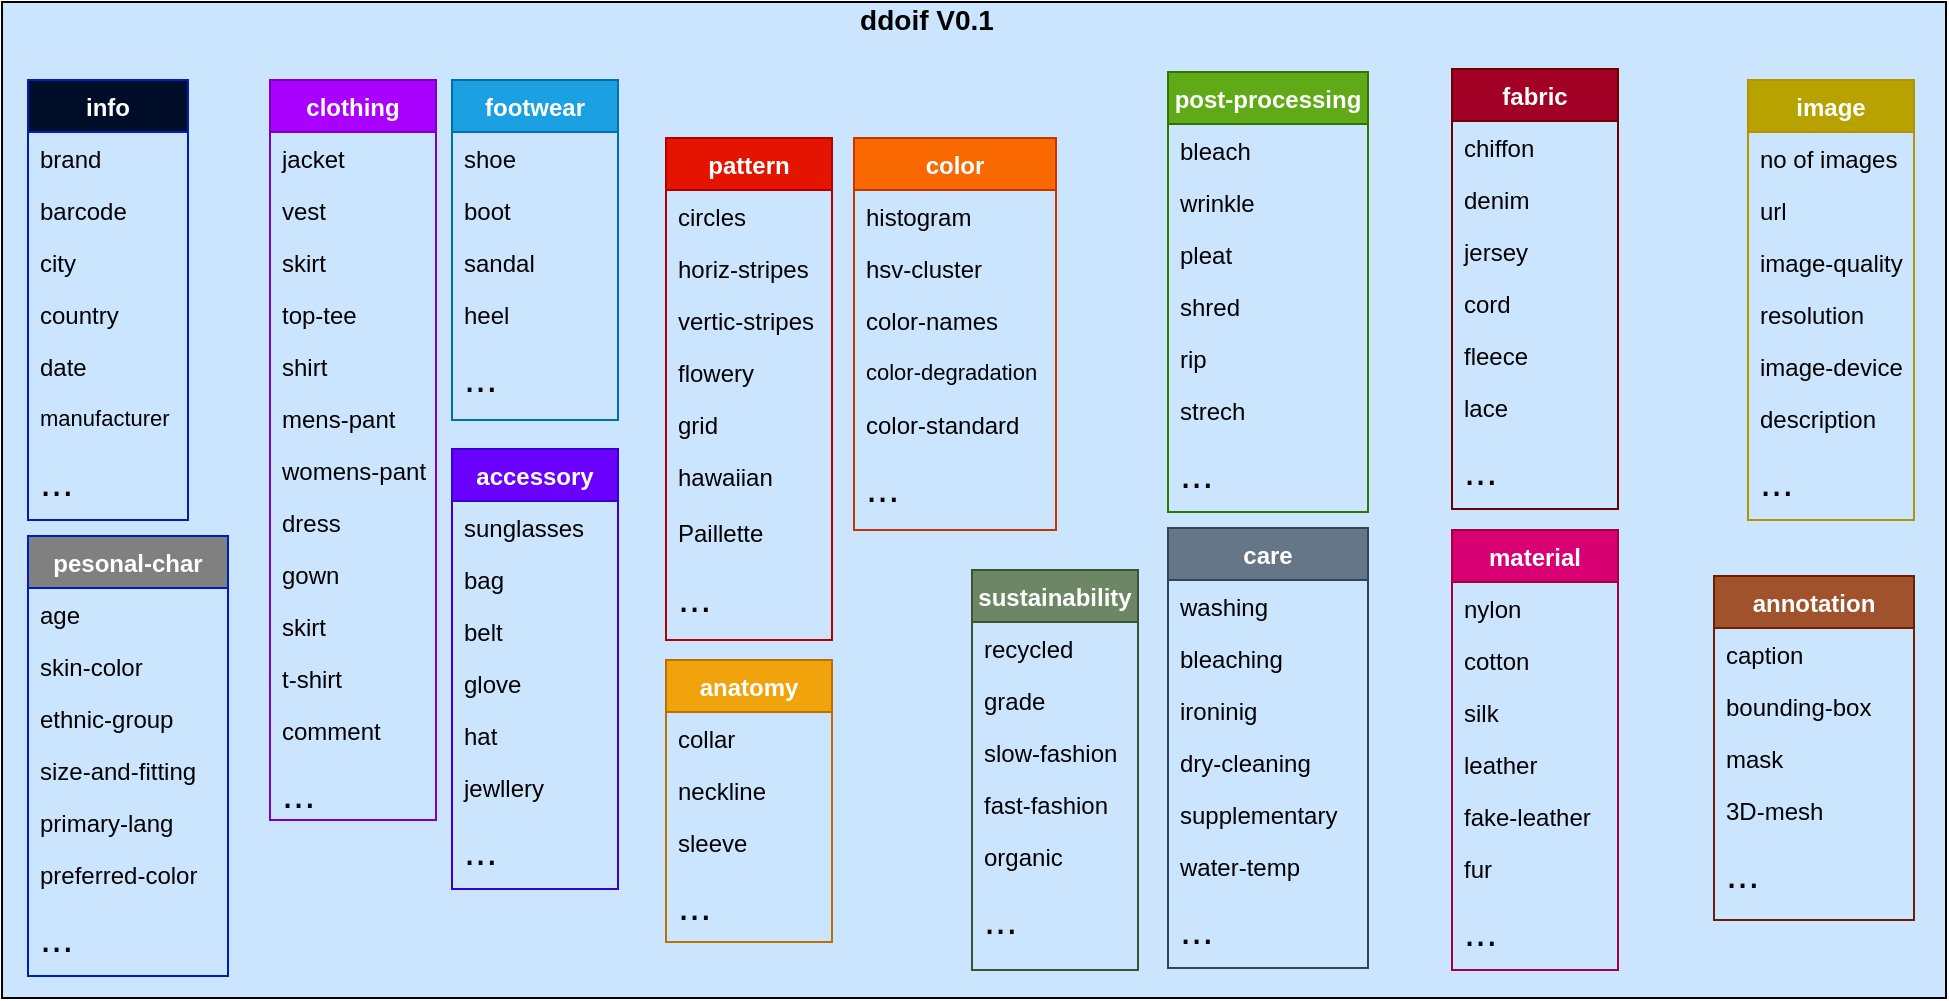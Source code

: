 <mxfile version="13.0.3" type="device"><diagram id="C5RBs43oDa-KdzZeNtuy" name="Page-1"><mxGraphModel dx="1422" dy="822" grid="1" gridSize="10" guides="1" tooltips="1" connect="1" arrows="1" fold="1" page="1" pageScale="1" pageWidth="980" pageHeight="500" math="0" shadow="0"><root><mxCell id="WIyWlLk6GJQsqaUBKTNV-0"/><mxCell id="WIyWlLk6GJQsqaUBKTNV-1" parent="WIyWlLk6GJQsqaUBKTNV-0"/><mxCell id="ynW5jeTb449rgKrsrFKq-4" value="" style="rounded=0;whiteSpace=wrap;html=1;fillColor=#CCE5FF;" parent="WIyWlLk6GJQsqaUBKTNV-1" vertex="1"><mxGeometry x="5" y="1" width="972" height="498" as="geometry"/></mxCell><mxCell id="Gt9GPdNHDZttLSlLsD_g-49" value="ddoif V0.1" style="text;html=1;strokeColor=none;fillColor=none;align=center;verticalAlign=middle;whiteSpace=wrap;rounded=0;fontSize=14;fontStyle=1" parent="WIyWlLk6GJQsqaUBKTNV-1" vertex="1"><mxGeometry x="403" width="129" height="20" as="geometry"/></mxCell><mxCell id="Gt9GPdNHDZttLSlLsD_g-95" value="pesonal-char" style="swimlane;fontStyle=1;align=center;verticalAlign=top;childLayout=stackLayout;horizontal=1;startSize=26;horizontalStack=0;resizeParent=1;resizeLast=0;collapsible=1;marginBottom=0;rounded=0;shadow=0;strokeWidth=1;fillColor=#808080;strokeColor=#001DBC;fontColor=#ffffff;" parent="WIyWlLk6GJQsqaUBKTNV-1" vertex="1"><mxGeometry x="18" y="268" width="100" height="220" as="geometry"><mxRectangle x="19" y="268" width="160" height="26" as="alternateBounds"/></mxGeometry></mxCell><mxCell id="Gt9GPdNHDZttLSlLsD_g-96" value="age" style="text;align=left;verticalAlign=top;spacingLeft=4;spacingRight=4;overflow=hidden;rotatable=0;points=[[0,0.5],[1,0.5]];portConstraint=eastwest;" parent="Gt9GPdNHDZttLSlLsD_g-95" vertex="1"><mxGeometry y="26" width="100" height="26" as="geometry"/></mxCell><mxCell id="Gt9GPdNHDZttLSlLsD_g-97" value="skin-color" style="text;align=left;verticalAlign=top;spacingLeft=4;spacingRight=4;overflow=hidden;rotatable=0;points=[[0,0.5],[1,0.5]];portConstraint=eastwest;rounded=0;shadow=0;html=0;" parent="Gt9GPdNHDZttLSlLsD_g-95" vertex="1"><mxGeometry y="52" width="100" height="26" as="geometry"/></mxCell><mxCell id="Gt9GPdNHDZttLSlLsD_g-98" value="ethnic-group" style="text;align=left;verticalAlign=top;spacingLeft=4;spacingRight=4;overflow=hidden;rotatable=0;points=[[0,0.5],[1,0.5]];portConstraint=eastwest;rounded=0;shadow=0;html=0;" parent="Gt9GPdNHDZttLSlLsD_g-95" vertex="1"><mxGeometry y="78" width="100" height="26" as="geometry"/></mxCell><mxCell id="Gt9GPdNHDZttLSlLsD_g-99" value="size-and-fitting" style="text;align=left;verticalAlign=top;spacingLeft=4;spacingRight=4;overflow=hidden;rotatable=0;points=[[0,0.5],[1,0.5]];portConstraint=eastwest;" parent="Gt9GPdNHDZttLSlLsD_g-95" vertex="1"><mxGeometry y="104" width="100" height="26" as="geometry"/></mxCell><mxCell id="Gt9GPdNHDZttLSlLsD_g-100" value="primary-lang" style="text;align=left;verticalAlign=top;spacingLeft=4;spacingRight=4;overflow=hidden;rotatable=0;points=[[0,0.5],[1,0.5]];portConstraint=eastwest;" parent="Gt9GPdNHDZttLSlLsD_g-95" vertex="1"><mxGeometry y="130" width="100" height="26" as="geometry"/></mxCell><mxCell id="Gt9GPdNHDZttLSlLsD_g-101" value="preferred-color" style="text;align=left;verticalAlign=top;spacingLeft=4;spacingRight=4;overflow=hidden;rotatable=0;points=[[0,0.5],[1,0.5]];portConstraint=eastwest;" parent="Gt9GPdNHDZttLSlLsD_g-95" vertex="1"><mxGeometry y="156" width="100" height="26" as="geometry"/></mxCell><mxCell id="Gt9GPdNHDZttLSlLsD_g-102" value="..." style="text;align=left;verticalAlign=top;spacingLeft=4;spacingRight=4;overflow=hidden;rotatable=0;points=[[0,0.5],[1,0.5]];portConstraint=eastwest;fontSize=20;" parent="Gt9GPdNHDZttLSlLsD_g-95" vertex="1"><mxGeometry y="182" width="100" height="26" as="geometry"/></mxCell><mxCell id="zkfFHV4jXpPFQw0GAbJ--0" value="info" style="swimlane;fontStyle=1;align=center;verticalAlign=top;childLayout=stackLayout;horizontal=1;startSize=26;horizontalStack=0;resizeParent=1;resizeLast=0;collapsible=1;marginBottom=0;rounded=0;shadow=0;strokeWidth=1;swimlaneFillColor=none;fillColor=#000D29;strokeColor=#001DBC;fontColor=#ffffff;" parent="WIyWlLk6GJQsqaUBKTNV-1" vertex="1"><mxGeometry x="18" y="40" width="80" height="220" as="geometry"><mxRectangle x="39" y="40" width="160" height="26" as="alternateBounds"/></mxGeometry></mxCell><mxCell id="zkfFHV4jXpPFQw0GAbJ--1" value="brand&#10;" style="text;align=left;verticalAlign=top;spacingLeft=4;spacingRight=4;overflow=hidden;rotatable=0;points=[[0,0.5],[1,0.5]];portConstraint=eastwest;" parent="zkfFHV4jXpPFQw0GAbJ--0" vertex="1"><mxGeometry y="26" width="80" height="26" as="geometry"/></mxCell><mxCell id="zkfFHV4jXpPFQw0GAbJ--2" value="barcode" style="text;align=left;verticalAlign=top;spacingLeft=4;spacingRight=4;overflow=hidden;rotatable=0;points=[[0,0.5],[1,0.5]];portConstraint=eastwest;rounded=0;shadow=0;html=0;strokeColor=none;" parent="zkfFHV4jXpPFQw0GAbJ--0" vertex="1"><mxGeometry y="52" width="80" height="26" as="geometry"/></mxCell><mxCell id="zkfFHV4jXpPFQw0GAbJ--3" value="city" style="text;align=left;verticalAlign=top;spacingLeft=4;spacingRight=4;overflow=hidden;rotatable=0;points=[[0,0.5],[1,0.5]];portConstraint=eastwest;rounded=0;shadow=0;html=0;" parent="zkfFHV4jXpPFQw0GAbJ--0" vertex="1"><mxGeometry y="78" width="80" height="26" as="geometry"/></mxCell><mxCell id="zkfFHV4jXpPFQw0GAbJ--5" value="country&#10;" style="text;align=left;verticalAlign=top;spacingLeft=4;spacingRight=4;overflow=hidden;rotatable=0;points=[[0,0.5],[1,0.5]];portConstraint=eastwest;" parent="zkfFHV4jXpPFQw0GAbJ--0" vertex="1"><mxGeometry y="104" width="80" height="26" as="geometry"/></mxCell><mxCell id="Gt9GPdNHDZttLSlLsD_g-5" value="date" style="text;align=left;verticalAlign=top;spacingLeft=4;spacingRight=4;overflow=hidden;rotatable=0;points=[[0,0.5],[1,0.5]];portConstraint=eastwest;" parent="zkfFHV4jXpPFQw0GAbJ--0" vertex="1"><mxGeometry y="130" width="80" height="26" as="geometry"/></mxCell><mxCell id="Gt9GPdNHDZttLSlLsD_g-14" value="manufacturer" style="text;align=left;verticalAlign=top;spacingLeft=4;spacingRight=4;overflow=hidden;rotatable=0;points=[[0,0.5],[1,0.5]];portConstraint=eastwest;fontSize=11;" parent="zkfFHV4jXpPFQw0GAbJ--0" vertex="1"><mxGeometry y="156" width="80" height="26" as="geometry"/></mxCell><mxCell id="Gt9GPdNHDZttLSlLsD_g-6" value="..." style="text;align=left;verticalAlign=top;spacingLeft=4;spacingRight=4;overflow=hidden;rotatable=0;points=[[0,0.5],[1,0.5]];portConstraint=eastwest;fontSize=20;" parent="zkfFHV4jXpPFQw0GAbJ--0" vertex="1"><mxGeometry y="182" width="80" height="28" as="geometry"/></mxCell><mxCell id="Gt9GPdNHDZttLSlLsD_g-32" value="pattern" style="swimlane;fontStyle=1;align=center;verticalAlign=top;childLayout=stackLayout;horizontal=1;startSize=26;horizontalStack=0;resizeParent=1;resizeLast=0;collapsible=1;marginBottom=0;rounded=0;shadow=0;strokeWidth=1;fillColor=#e51400;strokeColor=#B20000;fontColor=#ffffff;" parent="WIyWlLk6GJQsqaUBKTNV-1" vertex="1"><mxGeometry x="337" y="69" width="83" height="251" as="geometry"><mxRectangle x="230" y="140" width="160" height="26" as="alternateBounds"/></mxGeometry></mxCell><mxCell id="Gt9GPdNHDZttLSlLsD_g-33" value="circles" style="text;align=left;verticalAlign=top;spacingLeft=4;spacingRight=4;overflow=hidden;rotatable=0;points=[[0,0.5],[1,0.5]];portConstraint=eastwest;" parent="Gt9GPdNHDZttLSlLsD_g-32" vertex="1"><mxGeometry y="26" width="83" height="26" as="geometry"/></mxCell><mxCell id="Gt9GPdNHDZttLSlLsD_g-34" value="horiz-stripes" style="text;align=left;verticalAlign=top;spacingLeft=4;spacingRight=4;overflow=hidden;rotatable=0;points=[[0,0.5],[1,0.5]];portConstraint=eastwest;rounded=0;shadow=0;html=0;" parent="Gt9GPdNHDZttLSlLsD_g-32" vertex="1"><mxGeometry y="52" width="83" height="26" as="geometry"/></mxCell><mxCell id="Gt9GPdNHDZttLSlLsD_g-35" value="vertic-stripes" style="text;align=left;verticalAlign=top;spacingLeft=4;spacingRight=4;overflow=hidden;rotatable=0;points=[[0,0.5],[1,0.5]];portConstraint=eastwest;rounded=0;shadow=0;html=0;" parent="Gt9GPdNHDZttLSlLsD_g-32" vertex="1"><mxGeometry y="78" width="83" height="26" as="geometry"/></mxCell><mxCell id="Gt9GPdNHDZttLSlLsD_g-36" value="flowery" style="text;align=left;verticalAlign=top;spacingLeft=4;spacingRight=4;overflow=hidden;rotatable=0;points=[[0,0.5],[1,0.5]];portConstraint=eastwest;" parent="Gt9GPdNHDZttLSlLsD_g-32" vertex="1"><mxGeometry y="104" width="83" height="26" as="geometry"/></mxCell><mxCell id="Gt9GPdNHDZttLSlLsD_g-37" value="grid" style="text;align=left;verticalAlign=top;spacingLeft=4;spacingRight=4;overflow=hidden;rotatable=0;points=[[0,0.5],[1,0.5]];portConstraint=eastwest;" parent="Gt9GPdNHDZttLSlLsD_g-32" vertex="1"><mxGeometry y="130" width="83" height="26" as="geometry"/></mxCell><mxCell id="Gt9GPdNHDZttLSlLsD_g-38" value="hawaiian" style="text;align=left;verticalAlign=top;spacingLeft=4;spacingRight=4;overflow=hidden;rotatable=0;points=[[0,0.5],[1,0.5]];portConstraint=eastwest;" parent="Gt9GPdNHDZttLSlLsD_g-32" vertex="1"><mxGeometry y="156" width="83" height="26" as="geometry"/></mxCell><mxCell id="Gt9GPdNHDZttLSlLsD_g-16" value="footwear" style="swimlane;fontStyle=1;align=center;verticalAlign=top;childLayout=stackLayout;horizontal=1;startSize=26;horizontalStack=0;resizeParent=1;resizeLast=0;collapsible=1;marginBottom=0;rounded=0;shadow=0;strokeWidth=1;fillColor=#1ba1e2;strokeColor=#006EAF;fontColor=#ffffff;" parent="WIyWlLk6GJQsqaUBKTNV-1" vertex="1"><mxGeometry x="230" y="40" width="83" height="170" as="geometry"><mxRectangle x="230" y="140" width="160" height="26" as="alternateBounds"/></mxGeometry></mxCell><mxCell id="Gt9GPdNHDZttLSlLsD_g-17" value="shoe" style="text;align=left;verticalAlign=top;spacingLeft=4;spacingRight=4;overflow=hidden;rotatable=0;points=[[0,0.5],[1,0.5]];portConstraint=eastwest;" parent="Gt9GPdNHDZttLSlLsD_g-16" vertex="1"><mxGeometry y="26" width="83" height="26" as="geometry"/></mxCell><mxCell id="Gt9GPdNHDZttLSlLsD_g-18" value="boot" style="text;align=left;verticalAlign=top;spacingLeft=4;spacingRight=4;overflow=hidden;rotatable=0;points=[[0,0.5],[1,0.5]];portConstraint=eastwest;rounded=0;shadow=0;html=0;" parent="Gt9GPdNHDZttLSlLsD_g-16" vertex="1"><mxGeometry y="52" width="83" height="26" as="geometry"/></mxCell><mxCell id="Gt9GPdNHDZttLSlLsD_g-19" value="sandal" style="text;align=left;verticalAlign=top;spacingLeft=4;spacingRight=4;overflow=hidden;rotatable=0;points=[[0,0.5],[1,0.5]];portConstraint=eastwest;rounded=0;shadow=0;html=0;" parent="Gt9GPdNHDZttLSlLsD_g-16" vertex="1"><mxGeometry y="78" width="83" height="26" as="geometry"/></mxCell><mxCell id="Gt9GPdNHDZttLSlLsD_g-20" value="heel" style="text;align=left;verticalAlign=top;spacingLeft=4;spacingRight=4;overflow=hidden;rotatable=0;points=[[0,0.5],[1,0.5]];portConstraint=eastwest;" parent="Gt9GPdNHDZttLSlLsD_g-16" vertex="1"><mxGeometry y="104" width="83" height="26" as="geometry"/></mxCell><mxCell id="2mEnBLQHqR4KEBJ3Nuyk-10" value="..." style="text;align=left;verticalAlign=top;spacingLeft=4;spacingRight=4;overflow=hidden;rotatable=0;points=[[0,0.5],[1,0.5]];portConstraint=eastwest;fontSize=20;" vertex="1" parent="Gt9GPdNHDZttLSlLsD_g-16"><mxGeometry y="130" width="83" height="22" as="geometry"/></mxCell><mxCell id="Gt9GPdNHDZttLSlLsD_g-71" value="image" style="swimlane;fontStyle=1;align=center;verticalAlign=top;childLayout=stackLayout;horizontal=1;startSize=26;horizontalStack=0;resizeParent=1;resizeLast=0;collapsible=1;marginBottom=0;rounded=0;shadow=0;strokeWidth=1;fillColor=#B8A200;strokeColor=#B09500;fontColor=#ffffff;" parent="WIyWlLk6GJQsqaUBKTNV-1" vertex="1"><mxGeometry x="878" y="40" width="83" height="220" as="geometry"><mxRectangle x="340" y="268" width="160" height="26" as="alternateBounds"/></mxGeometry></mxCell><mxCell id="Gt9GPdNHDZttLSlLsD_g-72" value="no of images" style="text;align=left;verticalAlign=top;spacingLeft=4;spacingRight=4;overflow=hidden;rotatable=0;points=[[0,0.5],[1,0.5]];portConstraint=eastwest;" parent="Gt9GPdNHDZttLSlLsD_g-71" vertex="1"><mxGeometry y="26" width="83" height="26" as="geometry"/></mxCell><mxCell id="Gt9GPdNHDZttLSlLsD_g-73" value="url" style="text;align=left;verticalAlign=top;spacingLeft=4;spacingRight=4;overflow=hidden;rotatable=0;points=[[0,0.5],[1,0.5]];portConstraint=eastwest;rounded=0;shadow=0;html=0;" parent="Gt9GPdNHDZttLSlLsD_g-71" vertex="1"><mxGeometry y="52" width="83" height="26" as="geometry"/></mxCell><mxCell id="Gt9GPdNHDZttLSlLsD_g-74" value="image-quality" style="text;align=left;verticalAlign=top;spacingLeft=4;spacingRight=4;overflow=hidden;rotatable=0;points=[[0,0.5],[1,0.5]];portConstraint=eastwest;rounded=0;shadow=0;html=0;" parent="Gt9GPdNHDZttLSlLsD_g-71" vertex="1"><mxGeometry y="78" width="83" height="26" as="geometry"/></mxCell><mxCell id="Gt9GPdNHDZttLSlLsD_g-75" value="resolution" style="text;align=left;verticalAlign=top;spacingLeft=4;spacingRight=4;overflow=hidden;rotatable=0;points=[[0,0.5],[1,0.5]];portConstraint=eastwest;" parent="Gt9GPdNHDZttLSlLsD_g-71" vertex="1"><mxGeometry y="104" width="83" height="26" as="geometry"/></mxCell><mxCell id="Gt9GPdNHDZttLSlLsD_g-76" value="image-device" style="text;align=left;verticalAlign=top;spacingLeft=4;spacingRight=4;overflow=hidden;rotatable=0;points=[[0,0.5],[1,0.5]];portConstraint=eastwest;" parent="Gt9GPdNHDZttLSlLsD_g-71" vertex="1"><mxGeometry y="130" width="83" height="26" as="geometry"/></mxCell><mxCell id="Gt9GPdNHDZttLSlLsD_g-77" value="description" style="text;align=left;verticalAlign=top;spacingLeft=4;spacingRight=4;overflow=hidden;rotatable=0;points=[[0,0.5],[1,0.5]];portConstraint=eastwest;" parent="Gt9GPdNHDZttLSlLsD_g-71" vertex="1"><mxGeometry y="156" width="83" height="26" as="geometry"/></mxCell><mxCell id="Gt9GPdNHDZttLSlLsD_g-78" value="..." style="text;align=left;verticalAlign=top;spacingLeft=4;spacingRight=4;overflow=hidden;rotatable=0;points=[[0,0.5],[1,0.5]];portConstraint=eastwest;fontSize=20;" parent="Gt9GPdNHDZttLSlLsD_g-71" vertex="1"><mxGeometry y="182" width="83" height="26" as="geometry"/></mxCell><mxCell id="s0w856ZKBZLOrA0o3hVU-13" value="clothing" style="swimlane;fontStyle=1;align=center;verticalAlign=top;childLayout=stackLayout;horizontal=1;startSize=26;horizontalStack=0;resizeParent=1;resizeLast=0;collapsible=1;marginBottom=0;rounded=0;shadow=0;strokeWidth=1;fillColor=#aa00ff;strokeColor=#7700CC;fontColor=#ffffff;" parent="WIyWlLk6GJQsqaUBKTNV-1" vertex="1"><mxGeometry x="139" y="40" width="83" height="370" as="geometry"><mxRectangle x="140" y="40" width="160" height="26" as="alternateBounds"/></mxGeometry></mxCell><mxCell id="s0w856ZKBZLOrA0o3hVU-14" value="jacket" style="text;align=left;verticalAlign=top;spacingLeft=4;spacingRight=4;overflow=hidden;rotatable=0;points=[[0,0.5],[1,0.5]];portConstraint=eastwest;" parent="s0w856ZKBZLOrA0o3hVU-13" vertex="1"><mxGeometry y="26" width="83" height="26" as="geometry"/></mxCell><mxCell id="s0w856ZKBZLOrA0o3hVU-15" value="vest" style="text;align=left;verticalAlign=top;spacingLeft=4;spacingRight=4;overflow=hidden;rotatable=0;points=[[0,0.5],[1,0.5]];portConstraint=eastwest;rounded=0;shadow=0;html=0;" parent="s0w856ZKBZLOrA0o3hVU-13" vertex="1"><mxGeometry y="52" width="83" height="26" as="geometry"/></mxCell><mxCell id="s0w856ZKBZLOrA0o3hVU-16" value="skirt" style="text;align=left;verticalAlign=top;spacingLeft=4;spacingRight=4;overflow=hidden;rotatable=0;points=[[0,0.5],[1,0.5]];portConstraint=eastwest;rounded=0;shadow=0;html=0;" parent="s0w856ZKBZLOrA0o3hVU-13" vertex="1"><mxGeometry y="78" width="83" height="26" as="geometry"/></mxCell><mxCell id="s0w856ZKBZLOrA0o3hVU-17" value="top-tee" style="text;align=left;verticalAlign=top;spacingLeft=4;spacingRight=4;overflow=hidden;rotatable=0;points=[[0,0.5],[1,0.5]];portConstraint=eastwest;" parent="s0w856ZKBZLOrA0o3hVU-13" vertex="1"><mxGeometry y="104" width="83" height="26" as="geometry"/></mxCell><mxCell id="s0w856ZKBZLOrA0o3hVU-18" value="shirt" style="text;align=left;verticalAlign=top;spacingLeft=4;spacingRight=4;overflow=hidden;rotatable=0;points=[[0,0.5],[1,0.5]];portConstraint=eastwest;" parent="s0w856ZKBZLOrA0o3hVU-13" vertex="1"><mxGeometry y="130" width="83" height="26" as="geometry"/></mxCell><mxCell id="s0w856ZKBZLOrA0o3hVU-19" value="mens-pant" style="text;align=left;verticalAlign=top;spacingLeft=4;spacingRight=4;overflow=hidden;rotatable=0;points=[[0,0.5],[1,0.5]];portConstraint=eastwest;" parent="s0w856ZKBZLOrA0o3hVU-13" vertex="1"><mxGeometry y="156" width="83" height="26" as="geometry"/></mxCell><mxCell id="s0w856ZKBZLOrA0o3hVU-20" value="womens-pant" style="text;align=left;verticalAlign=top;spacingLeft=4;spacingRight=4;overflow=hidden;rotatable=0;points=[[0,0.5],[1,0.5]];portConstraint=eastwest;" parent="s0w856ZKBZLOrA0o3hVU-13" vertex="1"><mxGeometry y="182" width="83" height="26" as="geometry"/></mxCell><mxCell id="s0w856ZKBZLOrA0o3hVU-21" value="dress" style="text;align=left;verticalAlign=top;spacingLeft=4;spacingRight=4;overflow=hidden;rotatable=0;points=[[0,0.5],[1,0.5]];portConstraint=eastwest;" parent="s0w856ZKBZLOrA0o3hVU-13" vertex="1"><mxGeometry y="208" width="83" height="26" as="geometry"/></mxCell><mxCell id="s0w856ZKBZLOrA0o3hVU-22" value="gown&#10;" style="text;align=left;verticalAlign=top;spacingLeft=4;spacingRight=4;overflow=hidden;rotatable=0;points=[[0,0.5],[1,0.5]];portConstraint=eastwest;rounded=0;shadow=0;html=0;" parent="s0w856ZKBZLOrA0o3hVU-13" vertex="1"><mxGeometry y="234" width="83" height="26" as="geometry"/></mxCell><mxCell id="s0w856ZKBZLOrA0o3hVU-23" value="skirt" style="text;align=left;verticalAlign=top;spacingLeft=4;spacingRight=4;overflow=hidden;rotatable=0;points=[[0,0.5],[1,0.5]];portConstraint=eastwest;rounded=0;shadow=0;html=0;" parent="s0w856ZKBZLOrA0o3hVU-13" vertex="1"><mxGeometry y="260" width="83" height="26" as="geometry"/></mxCell><mxCell id="s0w856ZKBZLOrA0o3hVU-24" value="t-shirt" style="text;align=left;verticalAlign=top;spacingLeft=4;spacingRight=4;overflow=hidden;rotatable=0;points=[[0,0.5],[1,0.5]];portConstraint=eastwest;" parent="s0w856ZKBZLOrA0o3hVU-13" vertex="1"><mxGeometry y="286" width="83" height="26" as="geometry"/></mxCell><mxCell id="s0w856ZKBZLOrA0o3hVU-25" value="comment" style="text;align=left;verticalAlign=top;spacingLeft=4;spacingRight=4;overflow=hidden;rotatable=0;points=[[0,0.5],[1,0.5]];portConstraint=eastwest;" parent="s0w856ZKBZLOrA0o3hVU-13" vertex="1"><mxGeometry y="312" width="83" height="26" as="geometry"/></mxCell><mxCell id="s0w856ZKBZLOrA0o3hVU-26" value="..." style="text;align=left;verticalAlign=top;spacingLeft=4;spacingRight=4;overflow=hidden;rotatable=0;points=[[0,0.5],[1,0.5]];portConstraint=eastwest;fontSize=20;" parent="s0w856ZKBZLOrA0o3hVU-13" vertex="1"><mxGeometry y="338" width="83" height="22" as="geometry"/></mxCell><mxCell id="JpCE-aTCde_Bbaw32sZj-7" value="Paillette" style="text;align=left;verticalAlign=top;spacingLeft=4;spacingRight=4;overflow=hidden;rotatable=0;points=[[0,0.5],[1,0.5]];portConstraint=eastwest;" parent="WIyWlLk6GJQsqaUBKTNV-1" vertex="1"><mxGeometry x="337" y="253" width="83" height="26" as="geometry"/></mxCell><mxCell id="Gt9GPdNHDZttLSlLsD_g-87" value="care" style="swimlane;fontStyle=1;align=center;verticalAlign=top;childLayout=stackLayout;horizontal=1;startSize=26;horizontalStack=0;resizeParent=1;resizeLast=0;collapsible=1;marginBottom=0;rounded=0;shadow=0;strokeWidth=1;fillColor=#647687;strokeColor=#314354;fontColor=#ffffff;" parent="WIyWlLk6GJQsqaUBKTNV-1" vertex="1"><mxGeometry x="588" y="264" width="100" height="220" as="geometry"><mxRectangle x="230" y="140" width="160" height="26" as="alternateBounds"/></mxGeometry></mxCell><mxCell id="Gt9GPdNHDZttLSlLsD_g-88" value="washing" style="text;align=left;verticalAlign=top;spacingLeft=4;spacingRight=4;overflow=hidden;rotatable=0;points=[[0,0.5],[1,0.5]];portConstraint=eastwest;" parent="Gt9GPdNHDZttLSlLsD_g-87" vertex="1"><mxGeometry y="26" width="100" height="26" as="geometry"/></mxCell><mxCell id="Gt9GPdNHDZttLSlLsD_g-89" value="bleaching" style="text;align=left;verticalAlign=top;spacingLeft=4;spacingRight=4;overflow=hidden;rotatable=0;points=[[0,0.5],[1,0.5]];portConstraint=eastwest;rounded=0;shadow=0;html=0;" parent="Gt9GPdNHDZttLSlLsD_g-87" vertex="1"><mxGeometry y="52" width="100" height="26" as="geometry"/></mxCell><mxCell id="Gt9GPdNHDZttLSlLsD_g-90" value="ironinig" style="text;align=left;verticalAlign=top;spacingLeft=4;spacingRight=4;overflow=hidden;rotatable=0;points=[[0,0.5],[1,0.5]];portConstraint=eastwest;rounded=0;shadow=0;html=0;" parent="Gt9GPdNHDZttLSlLsD_g-87" vertex="1"><mxGeometry y="78" width="100" height="26" as="geometry"/></mxCell><mxCell id="Gt9GPdNHDZttLSlLsD_g-91" value="dry-cleaning" style="text;align=left;verticalAlign=top;spacingLeft=4;spacingRight=4;overflow=hidden;rotatable=0;points=[[0,0.5],[1,0.5]];portConstraint=eastwest;" parent="Gt9GPdNHDZttLSlLsD_g-87" vertex="1"><mxGeometry y="104" width="100" height="26" as="geometry"/></mxCell><mxCell id="Gt9GPdNHDZttLSlLsD_g-92" value="supplementary" style="text;align=left;verticalAlign=top;spacingLeft=4;spacingRight=4;overflow=hidden;rotatable=0;points=[[0,0.5],[1,0.5]];portConstraint=eastwest;" parent="Gt9GPdNHDZttLSlLsD_g-87" vertex="1"><mxGeometry y="130" width="100" height="26" as="geometry"/></mxCell><mxCell id="Gt9GPdNHDZttLSlLsD_g-93" value="water-temp" style="text;align=left;verticalAlign=top;spacingLeft=4;spacingRight=4;overflow=hidden;rotatable=0;points=[[0,0.5],[1,0.5]];portConstraint=eastwest;" parent="Gt9GPdNHDZttLSlLsD_g-87" vertex="1"><mxGeometry y="156" width="100" height="26" as="geometry"/></mxCell><mxCell id="Gt9GPdNHDZttLSlLsD_g-94" value="..." style="text;align=left;verticalAlign=top;spacingLeft=4;spacingRight=4;overflow=hidden;rotatable=0;points=[[0,0.5],[1,0.5]];portConstraint=eastwest;fontSize=20;" parent="Gt9GPdNHDZttLSlLsD_g-87" vertex="1"><mxGeometry y="182" width="100" height="26" as="geometry"/></mxCell><mxCell id="Gt9GPdNHDZttLSlLsD_g-111" value="post-processing" style="swimlane;fontStyle=1;align=center;verticalAlign=top;childLayout=stackLayout;horizontal=1;startSize=26;horizontalStack=0;resizeParent=1;resizeLast=0;collapsible=1;marginBottom=0;rounded=0;shadow=0;strokeWidth=1;fillColor=#60a917;strokeColor=#2D7600;fontColor=#ffffff;" parent="WIyWlLk6GJQsqaUBKTNV-1" vertex="1"><mxGeometry x="588" y="36" width="100" height="220" as="geometry"><mxRectangle x="230" y="140" width="160" height="26" as="alternateBounds"/></mxGeometry></mxCell><mxCell id="Gt9GPdNHDZttLSlLsD_g-113" value="bleach" style="text;align=left;verticalAlign=top;spacingLeft=4;spacingRight=4;overflow=hidden;rotatable=0;points=[[0,0.5],[1,0.5]];portConstraint=eastwest;rounded=0;shadow=0;html=0;" parent="Gt9GPdNHDZttLSlLsD_g-111" vertex="1"><mxGeometry y="26" width="100" height="26" as="geometry"/></mxCell><mxCell id="Gt9GPdNHDZttLSlLsD_g-112" value="wrinkle" style="text;align=left;verticalAlign=top;spacingLeft=4;spacingRight=4;overflow=hidden;rotatable=0;points=[[0,0.5],[1,0.5]];portConstraint=eastwest;" parent="Gt9GPdNHDZttLSlLsD_g-111" vertex="1"><mxGeometry y="52" width="100" height="26" as="geometry"/></mxCell><mxCell id="Gt9GPdNHDZttLSlLsD_g-114" value="pleat" style="text;align=left;verticalAlign=top;spacingLeft=4;spacingRight=4;overflow=hidden;rotatable=0;points=[[0,0.5],[1,0.5]];portConstraint=eastwest;rounded=0;shadow=0;html=0;" parent="Gt9GPdNHDZttLSlLsD_g-111" vertex="1"><mxGeometry y="78" width="100" height="26" as="geometry"/></mxCell><mxCell id="Gt9GPdNHDZttLSlLsD_g-115" value="shred" style="text;align=left;verticalAlign=top;spacingLeft=4;spacingRight=4;overflow=hidden;rotatable=0;points=[[0,0.5],[1,0.5]];portConstraint=eastwest;" parent="Gt9GPdNHDZttLSlLsD_g-111" vertex="1"><mxGeometry y="104" width="100" height="26" as="geometry"/></mxCell><mxCell id="Gt9GPdNHDZttLSlLsD_g-116" value="rip" style="text;align=left;verticalAlign=top;spacingLeft=4;spacingRight=4;overflow=hidden;rotatable=0;points=[[0,0.5],[1,0.5]];portConstraint=eastwest;" parent="Gt9GPdNHDZttLSlLsD_g-111" vertex="1"><mxGeometry y="130" width="100" height="26" as="geometry"/></mxCell><mxCell id="Gt9GPdNHDZttLSlLsD_g-117" value="strech" style="text;align=left;verticalAlign=top;spacingLeft=4;spacingRight=4;overflow=hidden;rotatable=0;points=[[0,0.5],[1,0.5]];portConstraint=eastwest;" parent="Gt9GPdNHDZttLSlLsD_g-111" vertex="1"><mxGeometry y="156" width="100" height="26" as="geometry"/></mxCell><mxCell id="Gt9GPdNHDZttLSlLsD_g-118" value="..." style="text;align=left;verticalAlign=top;spacingLeft=4;spacingRight=4;overflow=hidden;rotatable=0;points=[[0,0.5],[1,0.5]];portConstraint=eastwest;fontSize=20;" parent="Gt9GPdNHDZttLSlLsD_g-111" vertex="1"><mxGeometry y="182" width="100" height="26" as="geometry"/></mxCell><mxCell id="Gt9GPdNHDZttLSlLsD_g-119" value="annotation" style="swimlane;fontStyle=1;align=center;verticalAlign=top;childLayout=stackLayout;horizontal=1;startSize=26;horizontalStack=0;resizeParent=1;resizeLast=0;collapsible=1;marginBottom=0;rounded=0;shadow=0;strokeWidth=1;fillColor=#a0522d;strokeColor=#6D1F00;fontColor=#ffffff;" parent="WIyWlLk6GJQsqaUBKTNV-1" vertex="1"><mxGeometry x="861" y="288" width="100" height="172" as="geometry"><mxRectangle x="230" y="140" width="160" height="26" as="alternateBounds"/></mxGeometry></mxCell><mxCell id="Gt9GPdNHDZttLSlLsD_g-120" value="caption" style="text;align=left;verticalAlign=top;spacingLeft=4;spacingRight=4;overflow=hidden;rotatable=0;points=[[0,0.5],[1,0.5]];portConstraint=eastwest;" parent="Gt9GPdNHDZttLSlLsD_g-119" vertex="1"><mxGeometry y="26" width="100" height="26" as="geometry"/></mxCell><mxCell id="Gt9GPdNHDZttLSlLsD_g-121" value="bounding-box" style="text;align=left;verticalAlign=top;spacingLeft=4;spacingRight=4;overflow=hidden;rotatable=0;points=[[0,0.5],[1,0.5]];portConstraint=eastwest;rounded=0;shadow=0;html=0;" parent="Gt9GPdNHDZttLSlLsD_g-119" vertex="1"><mxGeometry y="52" width="100" height="26" as="geometry"/></mxCell><mxCell id="Gt9GPdNHDZttLSlLsD_g-122" value="mask" style="text;align=left;verticalAlign=top;spacingLeft=4;spacingRight=4;overflow=hidden;rotatable=0;points=[[0,0.5],[1,0.5]];portConstraint=eastwest;rounded=0;shadow=0;html=0;" parent="Gt9GPdNHDZttLSlLsD_g-119" vertex="1"><mxGeometry y="78" width="100" height="26" as="geometry"/></mxCell><mxCell id="Gt9GPdNHDZttLSlLsD_g-123" value="3D-mesh" style="text;align=left;verticalAlign=top;spacingLeft=4;spacingRight=4;overflow=hidden;rotatable=0;points=[[0,0.5],[1,0.5]];portConstraint=eastwest;" parent="Gt9GPdNHDZttLSlLsD_g-119" vertex="1"><mxGeometry y="104" width="100" height="26" as="geometry"/></mxCell><mxCell id="Gt9GPdNHDZttLSlLsD_g-124" value="..." style="text;align=left;verticalAlign=top;spacingLeft=4;spacingRight=4;overflow=hidden;rotatable=0;points=[[0,0.5],[1,0.5]];portConstraint=eastwest;fontSize=20;" parent="Gt9GPdNHDZttLSlLsD_g-119" vertex="1"><mxGeometry y="130" width="100" height="26" as="geometry"/></mxCell><mxCell id="Gt9GPdNHDZttLSlLsD_g-66" value="material" style="swimlane;fontStyle=1;align=center;verticalAlign=top;childLayout=stackLayout;horizontal=1;startSize=26;horizontalStack=0;resizeParent=1;resizeLast=0;collapsible=1;marginBottom=0;rounded=0;shadow=0;strokeWidth=1;fillColor=#d80073;strokeColor=#A50040;fontColor=#ffffff;" parent="WIyWlLk6GJQsqaUBKTNV-1" vertex="1"><mxGeometry x="730" y="265" width="83" height="220" as="geometry"><mxRectangle x="240" y="268" width="160" height="26" as="alternateBounds"/></mxGeometry></mxCell><mxCell id="Gt9GPdNHDZttLSlLsD_g-67" value="nylon" style="text;align=left;verticalAlign=top;spacingLeft=4;spacingRight=4;overflow=hidden;rotatable=0;points=[[0,0.5],[1,0.5]];portConstraint=eastwest;" parent="Gt9GPdNHDZttLSlLsD_g-66" vertex="1"><mxGeometry y="26" width="83" height="26" as="geometry"/></mxCell><mxCell id="Gt9GPdNHDZttLSlLsD_g-68" value="cotton" style="text;align=left;verticalAlign=top;spacingLeft=4;spacingRight=4;overflow=hidden;rotatable=0;points=[[0,0.5],[1,0.5]];portConstraint=eastwest;rounded=0;shadow=0;html=0;" parent="Gt9GPdNHDZttLSlLsD_g-66" vertex="1"><mxGeometry y="52" width="83" height="26" as="geometry"/></mxCell><mxCell id="Gt9GPdNHDZttLSlLsD_g-69" value="silk" style="text;align=left;verticalAlign=top;spacingLeft=4;spacingRight=4;overflow=hidden;rotatable=0;points=[[0,0.5],[1,0.5]];portConstraint=eastwest;rounded=0;shadow=0;html=0;" parent="Gt9GPdNHDZttLSlLsD_g-66" vertex="1"><mxGeometry y="78" width="83" height="26" as="geometry"/></mxCell><mxCell id="Gt9GPdNHDZttLSlLsD_g-70" value="leather" style="text;align=left;verticalAlign=top;spacingLeft=4;spacingRight=4;overflow=hidden;rotatable=0;points=[[0,0.5],[1,0.5]];portConstraint=eastwest;" parent="Gt9GPdNHDZttLSlLsD_g-66" vertex="1"><mxGeometry y="104" width="83" height="26" as="geometry"/></mxCell><mxCell id="Gt9GPdNHDZttLSlLsD_g-137" value="fake-leather" style="text;align=left;verticalAlign=top;spacingLeft=4;spacingRight=4;overflow=hidden;rotatable=0;points=[[0,0.5],[1,0.5]];portConstraint=eastwest;" parent="Gt9GPdNHDZttLSlLsD_g-66" vertex="1"><mxGeometry y="130" width="83" height="26" as="geometry"/></mxCell><mxCell id="Gt9GPdNHDZttLSlLsD_g-138" value="fur" style="text;align=left;verticalAlign=top;spacingLeft=4;spacingRight=4;overflow=hidden;rotatable=0;points=[[0,0.5],[1,0.5]];portConstraint=eastwest;" parent="Gt9GPdNHDZttLSlLsD_g-66" vertex="1"><mxGeometry y="156" width="83" height="26" as="geometry"/></mxCell><mxCell id="s0w856ZKBZLOrA0o3hVU-12" value="..." style="text;align=left;verticalAlign=top;spacingLeft=4;spacingRight=4;overflow=hidden;rotatable=0;points=[[0,0.5],[1,0.5]];portConstraint=eastwest;fontSize=20;" parent="Gt9GPdNHDZttLSlLsD_g-66" vertex="1"><mxGeometry y="182" width="83" height="26" as="geometry"/></mxCell><mxCell id="Gt9GPdNHDZttLSlLsD_g-58" value="fabric" style="swimlane;fontStyle=1;align=center;verticalAlign=top;childLayout=stackLayout;horizontal=1;startSize=26;horizontalStack=0;resizeParent=1;resizeLast=0;collapsible=1;marginBottom=0;rounded=0;shadow=0;strokeWidth=1;fillColor=#a20025;strokeColor=#6F0000;fontColor=#ffffff;" parent="WIyWlLk6GJQsqaUBKTNV-1" vertex="1"><mxGeometry x="730" y="34.5" width="83" height="220" as="geometry"><mxRectangle x="140" y="268" width="160" height="26" as="alternateBounds"/></mxGeometry></mxCell><mxCell id="Gt9GPdNHDZttLSlLsD_g-59" value="chiffon" style="text;align=left;verticalAlign=top;spacingLeft=4;spacingRight=4;overflow=hidden;rotatable=0;points=[[0,0.5],[1,0.5]];portConstraint=eastwest;" parent="Gt9GPdNHDZttLSlLsD_g-58" vertex="1"><mxGeometry y="26" width="83" height="26" as="geometry"/></mxCell><mxCell id="Gt9GPdNHDZttLSlLsD_g-60" value="denim" style="text;align=left;verticalAlign=top;spacingLeft=4;spacingRight=4;overflow=hidden;rotatable=0;points=[[0,0.5],[1,0.5]];portConstraint=eastwest;rounded=0;shadow=0;html=0;" parent="Gt9GPdNHDZttLSlLsD_g-58" vertex="1"><mxGeometry y="52" width="83" height="26" as="geometry"/></mxCell><mxCell id="Gt9GPdNHDZttLSlLsD_g-61" value="jersey" style="text;align=left;verticalAlign=top;spacingLeft=4;spacingRight=4;overflow=hidden;rotatable=0;points=[[0,0.5],[1,0.5]];portConstraint=eastwest;rounded=0;shadow=0;html=0;" parent="Gt9GPdNHDZttLSlLsD_g-58" vertex="1"><mxGeometry y="78" width="83" height="26" as="geometry"/></mxCell><mxCell id="Gt9GPdNHDZttLSlLsD_g-62" value="cord" style="text;align=left;verticalAlign=top;spacingLeft=4;spacingRight=4;overflow=hidden;rotatable=0;points=[[0,0.5],[1,0.5]];portConstraint=eastwest;" parent="Gt9GPdNHDZttLSlLsD_g-58" vertex="1"><mxGeometry y="104" width="83" height="26" as="geometry"/></mxCell><mxCell id="Gt9GPdNHDZttLSlLsD_g-63" value="fleece" style="text;align=left;verticalAlign=top;spacingLeft=4;spacingRight=4;overflow=hidden;rotatable=0;points=[[0,0.5],[1,0.5]];portConstraint=eastwest;" parent="Gt9GPdNHDZttLSlLsD_g-58" vertex="1"><mxGeometry y="130" width="83" height="26" as="geometry"/></mxCell><mxCell id="Gt9GPdNHDZttLSlLsD_g-64" value="lace" style="text;align=left;verticalAlign=top;spacingLeft=4;spacingRight=4;overflow=hidden;rotatable=0;points=[[0,0.5],[1,0.5]];portConstraint=eastwest;" parent="Gt9GPdNHDZttLSlLsD_g-58" vertex="1"><mxGeometry y="156" width="83" height="26" as="geometry"/></mxCell><mxCell id="Gt9GPdNHDZttLSlLsD_g-65" value="..." style="text;align=left;verticalAlign=top;spacingLeft=4;spacingRight=4;overflow=hidden;rotatable=0;points=[[0,0.5],[1,0.5]];portConstraint=eastwest;fontSize=20;" parent="Gt9GPdNHDZttLSlLsD_g-58" vertex="1"><mxGeometry y="182" width="83" height="26" as="geometry"/></mxCell><mxCell id="Gt9GPdNHDZttLSlLsD_g-79" value="sustainability" style="swimlane;fontStyle=1;align=center;verticalAlign=top;childLayout=stackLayout;horizontal=1;startSize=26;horizontalStack=0;resizeParent=1;resizeLast=0;collapsible=1;marginBottom=0;rounded=0;shadow=0;strokeWidth=1;fillColor=#6d8764;strokeColor=#3A5431;fontColor=#ffffff;" parent="WIyWlLk6GJQsqaUBKTNV-1" vertex="1"><mxGeometry x="490" y="285" width="83" height="200" as="geometry"><mxRectangle x="440" y="268" width="160" height="26" as="alternateBounds"/></mxGeometry></mxCell><mxCell id="Gt9GPdNHDZttLSlLsD_g-80" value="recycled" style="text;align=left;verticalAlign=top;spacingLeft=4;spacingRight=4;overflow=hidden;rotatable=0;points=[[0,0.5],[1,0.5]];portConstraint=eastwest;" parent="Gt9GPdNHDZttLSlLsD_g-79" vertex="1"><mxGeometry y="26" width="83" height="26" as="geometry"/></mxCell><mxCell id="Gt9GPdNHDZttLSlLsD_g-81" value="grade" style="text;align=left;verticalAlign=top;spacingLeft=4;spacingRight=4;overflow=hidden;rotatable=0;points=[[0,0.5],[1,0.5]];portConstraint=eastwest;rounded=0;shadow=0;html=0;" parent="Gt9GPdNHDZttLSlLsD_g-79" vertex="1"><mxGeometry y="52" width="83" height="26" as="geometry"/></mxCell><mxCell id="Gt9GPdNHDZttLSlLsD_g-82" value="slow-fashion" style="text;align=left;verticalAlign=top;spacingLeft=4;spacingRight=4;overflow=hidden;rotatable=0;points=[[0,0.5],[1,0.5]];portConstraint=eastwest;rounded=0;shadow=0;html=0;" parent="Gt9GPdNHDZttLSlLsD_g-79" vertex="1"><mxGeometry y="78" width="83" height="26" as="geometry"/></mxCell><mxCell id="Gt9GPdNHDZttLSlLsD_g-83" value="fast-fashion" style="text;align=left;verticalAlign=top;spacingLeft=4;spacingRight=4;overflow=hidden;rotatable=0;points=[[0,0.5],[1,0.5]];portConstraint=eastwest;" parent="Gt9GPdNHDZttLSlLsD_g-79" vertex="1"><mxGeometry y="104" width="83" height="26" as="geometry"/></mxCell><mxCell id="Gt9GPdNHDZttLSlLsD_g-84" value="organic" style="text;align=left;verticalAlign=top;spacingLeft=4;spacingRight=4;overflow=hidden;rotatable=0;points=[[0,0.5],[1,0.5]];portConstraint=eastwest;" parent="Gt9GPdNHDZttLSlLsD_g-79" vertex="1"><mxGeometry y="130" width="83" height="26" as="geometry"/></mxCell><mxCell id="Gt9GPdNHDZttLSlLsD_g-85" value="..." style="text;align=left;verticalAlign=top;spacingLeft=4;spacingRight=4;overflow=hidden;rotatable=0;points=[[0,0.5],[1,0.5]];portConstraint=eastwest;fontSize=20;" parent="Gt9GPdNHDZttLSlLsD_g-79" vertex="1"><mxGeometry y="156" width="83" height="44" as="geometry"/></mxCell><mxCell id="Gt9GPdNHDZttLSlLsD_g-103" value="color" style="swimlane;fontStyle=1;align=center;verticalAlign=top;childLayout=stackLayout;horizontal=1;startSize=26;horizontalStack=0;resizeParent=1;resizeLast=0;collapsible=1;marginBottom=0;rounded=0;shadow=0;strokeWidth=1;fillColor=#fa6800;strokeColor=#C73500;fontColor=#ffffff;" parent="WIyWlLk6GJQsqaUBKTNV-1" vertex="1"><mxGeometry x="431" y="69" width="101" height="196" as="geometry"><mxRectangle x="230" y="140" width="160" height="26" as="alternateBounds"/></mxGeometry></mxCell><mxCell id="Gt9GPdNHDZttLSlLsD_g-104" value="histogram" style="text;align=left;verticalAlign=top;spacingLeft=4;spacingRight=4;overflow=hidden;rotatable=0;points=[[0,0.5],[1,0.5]];portConstraint=eastwest;" parent="Gt9GPdNHDZttLSlLsD_g-103" vertex="1"><mxGeometry y="26" width="101" height="26" as="geometry"/></mxCell><mxCell id="Gt9GPdNHDZttLSlLsD_g-105" value="hsv-cluster" style="text;align=left;verticalAlign=top;spacingLeft=4;spacingRight=4;overflow=hidden;rotatable=0;points=[[0,0.5],[1,0.5]];portConstraint=eastwest;rounded=0;shadow=0;html=0;" parent="Gt9GPdNHDZttLSlLsD_g-103" vertex="1"><mxGeometry y="52" width="101" height="26" as="geometry"/></mxCell><mxCell id="Gt9GPdNHDZttLSlLsD_g-106" value="color-names" style="text;align=left;verticalAlign=top;spacingLeft=4;spacingRight=4;overflow=hidden;rotatable=0;points=[[0,0.5],[1,0.5]];portConstraint=eastwest;rounded=0;shadow=0;html=0;" parent="Gt9GPdNHDZttLSlLsD_g-103" vertex="1"><mxGeometry y="78" width="101" height="26" as="geometry"/></mxCell><mxCell id="Gt9GPdNHDZttLSlLsD_g-107" value="color-degradation" style="text;align=left;verticalAlign=top;spacingLeft=4;spacingRight=4;overflow=hidden;rotatable=0;points=[[0,0.5],[1,0.5]];portConstraint=eastwest;fontSize=11;" parent="Gt9GPdNHDZttLSlLsD_g-103" vertex="1"><mxGeometry y="104" width="101" height="26" as="geometry"/></mxCell><mxCell id="Gt9GPdNHDZttLSlLsD_g-108" value="color-standard" style="text;align=left;verticalAlign=top;spacingLeft=4;spacingRight=4;overflow=hidden;rotatable=0;points=[[0,0.5],[1,0.5]];portConstraint=eastwest;" parent="Gt9GPdNHDZttLSlLsD_g-103" vertex="1"><mxGeometry y="130" width="101" height="26" as="geometry"/></mxCell><mxCell id="2mEnBLQHqR4KEBJ3Nuyk-9" value="..." style="text;align=left;verticalAlign=top;spacingLeft=4;spacingRight=4;overflow=hidden;rotatable=0;points=[[0,0.5],[1,0.5]];portConstraint=eastwest;fontSize=20;" vertex="1" parent="Gt9GPdNHDZttLSlLsD_g-103"><mxGeometry y="156" width="101" height="26" as="geometry"/></mxCell><mxCell id="Gt9GPdNHDZttLSlLsD_g-24" value="accessory" style="swimlane;fontStyle=1;align=center;verticalAlign=top;childLayout=stackLayout;horizontal=1;startSize=26;horizontalStack=0;resizeParent=1;resizeLast=0;collapsible=1;marginBottom=0;rounded=0;shadow=0;strokeWidth=1;fillColor=#6a00ff;strokeColor=#3700CC;fontColor=#ffffff;" parent="WIyWlLk6GJQsqaUBKTNV-1" vertex="1"><mxGeometry x="230" y="224.5" width="83" height="220" as="geometry"><mxRectangle x="230" y="140" width="160" height="26" as="alternateBounds"/></mxGeometry></mxCell><mxCell id="Gt9GPdNHDZttLSlLsD_g-25" value="sunglasses" style="text;align=left;verticalAlign=top;spacingLeft=4;spacingRight=4;overflow=hidden;rotatable=0;points=[[0,0.5],[1,0.5]];portConstraint=eastwest;" parent="Gt9GPdNHDZttLSlLsD_g-24" vertex="1"><mxGeometry y="26" width="83" height="26" as="geometry"/></mxCell><mxCell id="Gt9GPdNHDZttLSlLsD_g-26" value="bag" style="text;align=left;verticalAlign=top;spacingLeft=4;spacingRight=4;overflow=hidden;rotatable=0;points=[[0,0.5],[1,0.5]];portConstraint=eastwest;rounded=0;shadow=0;html=0;" parent="Gt9GPdNHDZttLSlLsD_g-24" vertex="1"><mxGeometry y="52" width="83" height="26" as="geometry"/></mxCell><mxCell id="Gt9GPdNHDZttLSlLsD_g-27" value="belt" style="text;align=left;verticalAlign=top;spacingLeft=4;spacingRight=4;overflow=hidden;rotatable=0;points=[[0,0.5],[1,0.5]];portConstraint=eastwest;rounded=0;shadow=0;html=0;" parent="Gt9GPdNHDZttLSlLsD_g-24" vertex="1"><mxGeometry y="78" width="83" height="26" as="geometry"/></mxCell><mxCell id="Gt9GPdNHDZttLSlLsD_g-28" value="glove" style="text;align=left;verticalAlign=top;spacingLeft=4;spacingRight=4;overflow=hidden;rotatable=0;points=[[0,0.5],[1,0.5]];portConstraint=eastwest;" parent="Gt9GPdNHDZttLSlLsD_g-24" vertex="1"><mxGeometry y="104" width="83" height="26" as="geometry"/></mxCell><mxCell id="Gt9GPdNHDZttLSlLsD_g-29" value="hat" style="text;align=left;verticalAlign=top;spacingLeft=4;spacingRight=4;overflow=hidden;rotatable=0;points=[[0,0.5],[1,0.5]];portConstraint=eastwest;" parent="Gt9GPdNHDZttLSlLsD_g-24" vertex="1"><mxGeometry y="130" width="83" height="26" as="geometry"/></mxCell><mxCell id="Gt9GPdNHDZttLSlLsD_g-30" value="jewllery" style="text;align=left;verticalAlign=top;spacingLeft=4;spacingRight=4;overflow=hidden;rotatable=0;points=[[0,0.5],[1,0.5]];portConstraint=eastwest;" parent="Gt9GPdNHDZttLSlLsD_g-24" vertex="1"><mxGeometry y="156" width="83" height="26" as="geometry"/></mxCell><mxCell id="Gt9GPdNHDZttLSlLsD_g-31" value="..." style="text;align=left;verticalAlign=top;spacingLeft=4;spacingRight=4;overflow=hidden;rotatable=0;points=[[0,0.5],[1,0.5]];portConstraint=eastwest;fontSize=20;" parent="Gt9GPdNHDZttLSlLsD_g-24" vertex="1"><mxGeometry y="182" width="83" height="26" as="geometry"/></mxCell><mxCell id="2mEnBLQHqR4KEBJ3Nuyk-11" value="..." style="text;align=left;verticalAlign=top;spacingLeft=4;spacingRight=4;overflow=hidden;rotatable=0;points=[[0,0.5],[1,0.5]];portConstraint=eastwest;fontSize=20;" vertex="1" parent="WIyWlLk6GJQsqaUBKTNV-1"><mxGeometry x="337" y="280" width="80" height="40" as="geometry"/></mxCell><mxCell id="2mEnBLQHqR4KEBJ3Nuyk-0" value="anatomy" style="swimlane;fontStyle=1;align=center;verticalAlign=top;childLayout=stackLayout;horizontal=1;startSize=26;horizontalStack=0;resizeParent=1;resizeLast=0;collapsible=1;marginBottom=0;rounded=0;shadow=0;strokeWidth=1;fillColor=#f0a30a;strokeColor=#BD7000;fontColor=#ffffff;" vertex="1" parent="WIyWlLk6GJQsqaUBKTNV-1"><mxGeometry x="337" y="330" width="83" height="141" as="geometry"><mxRectangle x="230" y="140" width="160" height="26" as="alternateBounds"/></mxGeometry></mxCell><mxCell id="2mEnBLQHqR4KEBJ3Nuyk-1" value="collar" style="text;align=left;verticalAlign=top;spacingLeft=4;spacingRight=4;overflow=hidden;rotatable=0;points=[[0,0.5],[1,0.5]];portConstraint=eastwest;" vertex="1" parent="2mEnBLQHqR4KEBJ3Nuyk-0"><mxGeometry y="26" width="83" height="26" as="geometry"/></mxCell><mxCell id="2mEnBLQHqR4KEBJ3Nuyk-2" value="neckline" style="text;align=left;verticalAlign=top;spacingLeft=4;spacingRight=4;overflow=hidden;rotatable=0;points=[[0,0.5],[1,0.5]];portConstraint=eastwest;rounded=0;shadow=0;html=0;" vertex="1" parent="2mEnBLQHqR4KEBJ3Nuyk-0"><mxGeometry y="52" width="83" height="26" as="geometry"/></mxCell><mxCell id="2mEnBLQHqR4KEBJ3Nuyk-3" value="sleeve" style="text;align=left;verticalAlign=top;spacingLeft=4;spacingRight=4;overflow=hidden;rotatable=0;points=[[0,0.5],[1,0.5]];portConstraint=eastwest;rounded=0;shadow=0;html=0;" vertex="1" parent="2mEnBLQHqR4KEBJ3Nuyk-0"><mxGeometry y="78" width="83" height="26" as="geometry"/></mxCell><mxCell id="2mEnBLQHqR4KEBJ3Nuyk-8" value="..." style="text;align=left;verticalAlign=top;spacingLeft=4;spacingRight=4;overflow=hidden;rotatable=0;points=[[0,0.5],[1,0.5]];portConstraint=eastwest;rounded=0;shadow=0;html=0;fontSize=20;" vertex="1" parent="2mEnBLQHqR4KEBJ3Nuyk-0"><mxGeometry y="104" width="83" height="26" as="geometry"/></mxCell></root></mxGraphModel></diagram></mxfile>